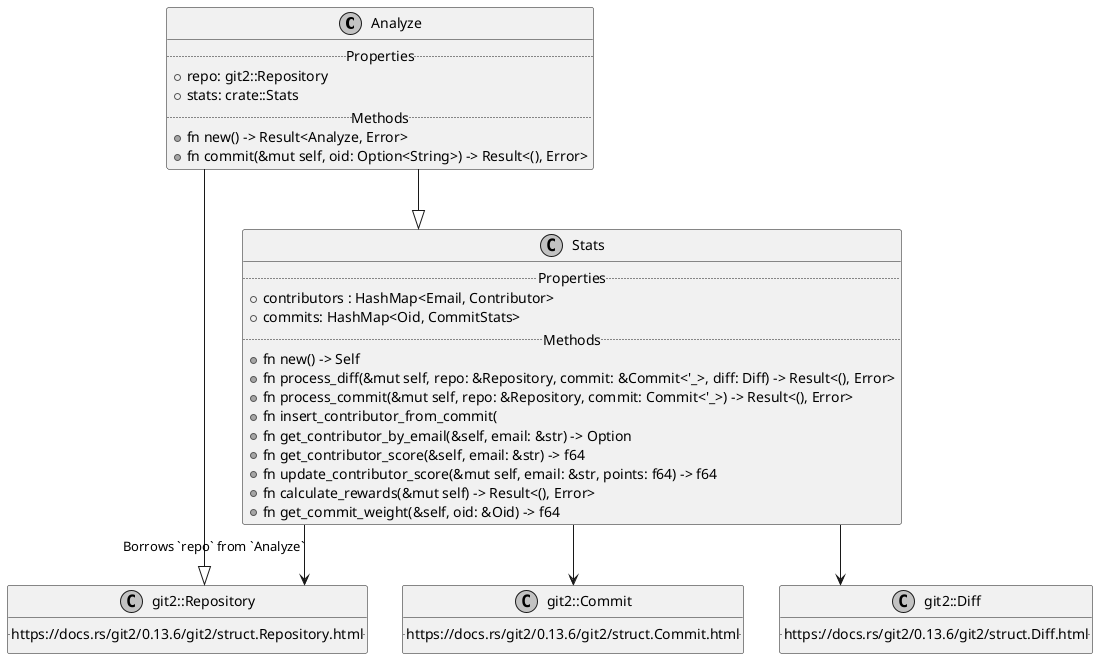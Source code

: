@startuml

skinparam monochrome true
skinparam linetype ortho

class Analyze {
    .. Properties ..
    +repo: git2::Repository
    +stats: crate::Stats
    .. Methods ..
    +fn new() -> Result<Analyze, Error>
    +fn commit(&mut self, oid: Option<String>) -> Result<(), Error>
}

class Stats {
    .. Properties ..
    +contributors : HashMap<Email, Contributor>
    +commits: HashMap<Oid, CommitStats>
    .. Methods ..
    +fn new() -> Self
    +fn process_diff(&mut self, repo: &Repository, commit: &Commit<'_>, diff: Diff) -> Result<(), Error>
    +fn process_commit(&mut self, repo: &Repository, commit: Commit<'_>) -> Result<(), Error>
    +fn insert_contributor_from_commit(
    +fn get_contributor_by_email(&self, email: &str) -> Option<&Contributor>
    +fn get_contributor_score(&self, email: &str) -> f64
    +fn update_contributor_score(&mut self, email: &str, points: f64) -> f64
    +fn calculate_rewards(&mut self) -> Result<(), Error>
    +fn get_commit_weight(&self, oid: &Oid) -> f64
}


class git2::Repository {
    .. https://docs.rs/git2/0.13.6/git2/struct.Repository.html ..
}

class git2::Commit {
    .. https://docs.rs/git2/0.13.6/git2/struct.Commit.html ..
}

class git2::Diff {
    .. https://docs.rs/git2/0.13.6/git2/struct.Diff.html ..
}

Analyze --|> git2::Repository
Analyze --|> Stats
Stats --> git2::Repository : Borrows `repo` from `Analyze`
Stats --> git2::Commit
Stats --> git2::Diff
@enduml
